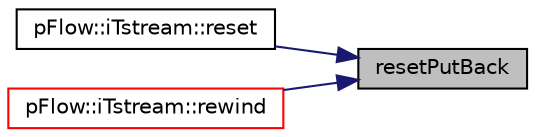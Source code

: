 digraph "resetPutBack"
{
 // LATEX_PDF_SIZE
  edge [fontname="Helvetica",fontsize="10",labelfontname="Helvetica",labelfontsize="10"];
  node [fontname="Helvetica",fontsize="10",shape=record];
  rankdir="RL";
  Node1 [label="resetPutBack",height=0.2,width=0.4,color="black", fillcolor="grey75", style="filled", fontcolor="black",tooltip="reset the put back token;"];
  Node1 -> Node2 [dir="back",color="midnightblue",fontsize="10",style="solid",fontname="Helvetica"];
  Node2 [label="pFlow::iTstream::reset",height=0.2,width=0.4,color="black", fillcolor="white", style="filled",URL="$classpFlow_1_1iTstream.html#ad20897c5c8bd47f5d4005989bead0e55",tooltip="reset the iTstream and make the stream empty"];
  Node1 -> Node3 [dir="back",color="midnightblue",fontsize="10",style="solid",fontname="Helvetica"];
  Node3 [label="pFlow::iTstream::rewind",height=0.2,width=0.4,color="red", fillcolor="white", style="filled",URL="$classpFlow_1_1iTstream.html#a16b5576a276bb013a4bfc1dccacf3671",tooltip="Rewind the stream so that it may be read again."];
}
